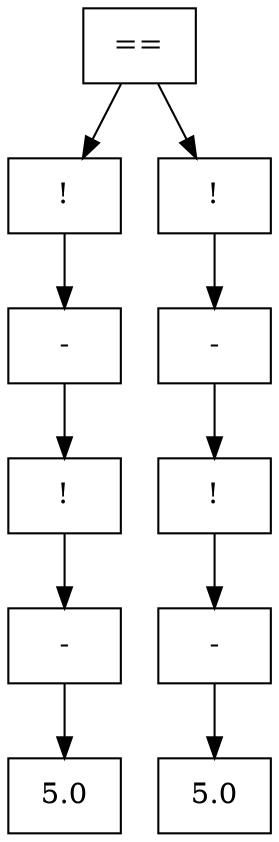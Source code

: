 digraph G {
node [shape=box];
node992136656 [label="=="];
node511833308 [label="!"];
node1297685781 [label="-"];
node1705929636 [label="!"];
node1221555852 [label="-"];
node1509514333 [label="5.0"];
node1221555852 -> node1509514333;
node1705929636 -> node1221555852;
node1297685781 -> node1705929636;
node511833308 -> node1297685781;
node1556956098 [label="!"];
node1252585652 [label="-"];
node2036368507 [label="!"];
node1785210046 [label="-"];
node1552787810 [label="5.0"];
node1785210046 -> node1552787810;
node2036368507 -> node1785210046;
node1252585652 -> node2036368507;
node1556956098 -> node1252585652;
node992136656 -> node511833308;
node992136656 -> node1556956098;
}
